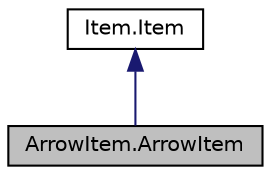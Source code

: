 digraph "ArrowItem.ArrowItem"
{
 // LATEX_PDF_SIZE
  edge [fontname="Helvetica",fontsize="10",labelfontname="Helvetica",labelfontsize="10"];
  node [fontname="Helvetica",fontsize="10",shape=record];
  Node1 [label="ArrowItem.ArrowItem",height=0.2,width=0.4,color="black", fillcolor="grey75", style="filled", fontcolor="black",tooltip="Constructor."];
  Node2 -> Node1 [dir="back",color="midnightblue",fontsize="10",style="solid",fontname="Helvetica"];
  Node2 [label="Item.Item",height=0.2,width=0.4,color="black", fillcolor="white", style="filled",URL="$class_item_1_1_item.html",tooltip="Constructor."];
}
